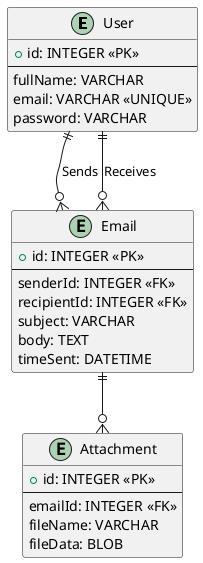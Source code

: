 @startuml emailsys
entity "User" {
  + id: INTEGER <<PK>>
  --
  fullName: VARCHAR
  email: VARCHAR <<UNIQUE>>
  password: VARCHAR
}

entity "Email" {
  + id: INTEGER <<PK>>
  --
  senderId: INTEGER <<FK>>
  recipientId: INTEGER <<FK>>
  subject: VARCHAR
  body: TEXT
  timeSent: DATETIME
}

entity "Attachment" {
  + id: INTEGER <<PK>>
  --
  emailId: INTEGER <<FK>>
  fileName: VARCHAR
  fileData: BLOB
}

User ||--o{ Email: Sends
User ||--o{ Email: Receives
Email ||--o{ Attachment
@enduml
